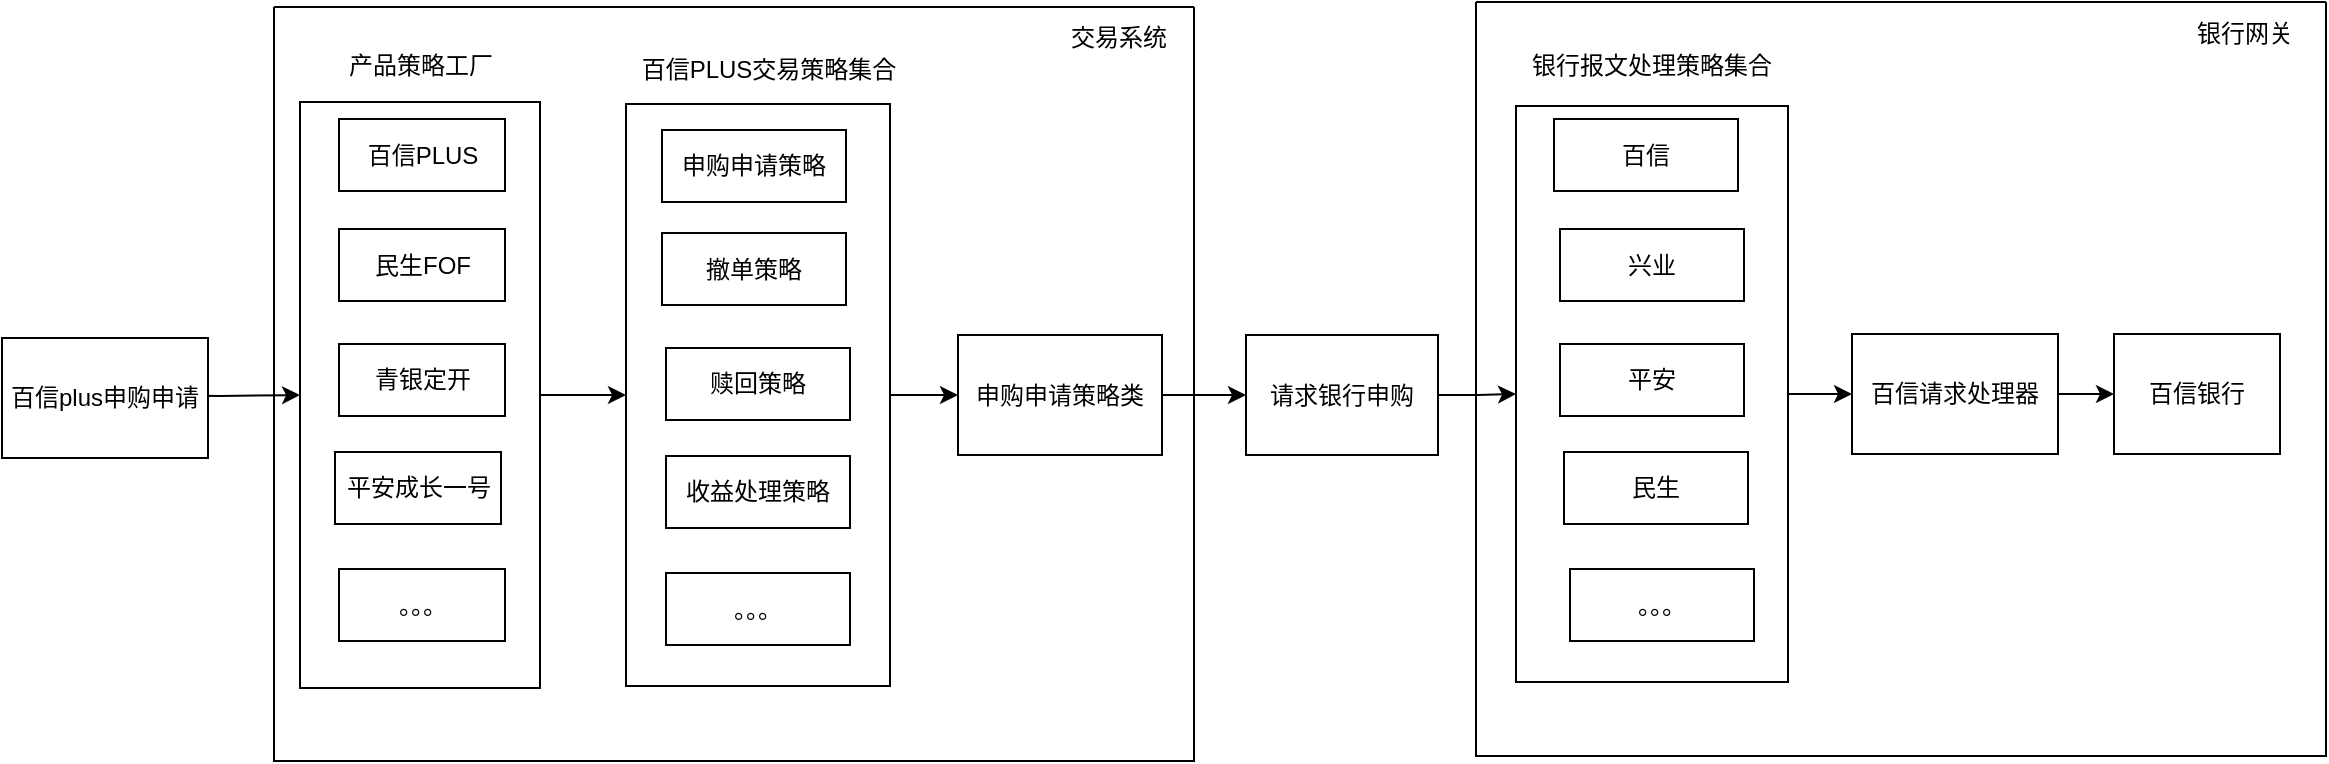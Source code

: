 <mxfile version="14.8.6" type="github">
  <diagram id="C5RBs43oDa-KdzZeNtuy" name="Page-1">
    <mxGraphModel dx="1422" dy="790" grid="0" gridSize="10" guides="1" tooltips="1" connect="1" arrows="1" fold="1" page="1" pageScale="1" pageWidth="5000" pageHeight="1920" math="0" shadow="0">
      <root>
        <mxCell id="WIyWlLk6GJQsqaUBKTNV-0" />
        <mxCell id="WIyWlLk6GJQsqaUBKTNV-1" parent="WIyWlLk6GJQsqaUBKTNV-0" />
        <mxCell id="Dr4ZRQpBwiBQjPsfkBms-7" value="" style="edgeStyle=orthogonalEdgeStyle;rounded=0;orthogonalLoop=1;jettySize=auto;html=1;" edge="1" parent="WIyWlLk6GJQsqaUBKTNV-1" target="Dr4ZRQpBwiBQjPsfkBms-6">
          <mxGeometry relative="1" as="geometry">
            <mxPoint x="145" y="288.5" as="sourcePoint" />
          </mxGeometry>
        </mxCell>
        <mxCell id="Dr4ZRQpBwiBQjPsfkBms-5" value="百信plus申购申请" style="rounded=0;whiteSpace=wrap;html=1;" vertex="1" parent="WIyWlLk6GJQsqaUBKTNV-1">
          <mxGeometry x="77" y="260" width="103" height="60" as="geometry" />
        </mxCell>
        <mxCell id="Dr4ZRQpBwiBQjPsfkBms-9" value="" style="edgeStyle=orthogonalEdgeStyle;rounded=0;orthogonalLoop=1;jettySize=auto;html=1;" edge="1" parent="WIyWlLk6GJQsqaUBKTNV-1" source="Dr4ZRQpBwiBQjPsfkBms-6" target="Dr4ZRQpBwiBQjPsfkBms-8">
          <mxGeometry relative="1" as="geometry" />
        </mxCell>
        <mxCell id="Dr4ZRQpBwiBQjPsfkBms-6" value="" style="whiteSpace=wrap;html=1;rounded=0;" vertex="1" parent="WIyWlLk6GJQsqaUBKTNV-1">
          <mxGeometry x="226" y="142" width="120" height="293" as="geometry" />
        </mxCell>
        <mxCell id="Dr4ZRQpBwiBQjPsfkBms-57" style="edgeStyle=orthogonalEdgeStyle;rounded=0;orthogonalLoop=1;jettySize=auto;html=1;entryX=0;entryY=0.5;entryDx=0;entryDy=0;" edge="1" parent="WIyWlLk6GJQsqaUBKTNV-1" source="Dr4ZRQpBwiBQjPsfkBms-8" target="Dr4ZRQpBwiBQjPsfkBms-10">
          <mxGeometry relative="1" as="geometry" />
        </mxCell>
        <mxCell id="Dr4ZRQpBwiBQjPsfkBms-8" value="&lt;div&gt;&lt;br&gt;&lt;/div&gt;&lt;div&gt;&lt;br&gt;&lt;/div&gt;" style="whiteSpace=wrap;html=1;rounded=0;" vertex="1" parent="WIyWlLk6GJQsqaUBKTNV-1">
          <mxGeometry x="389" y="143" width="132" height="291" as="geometry" />
        </mxCell>
        <mxCell id="Dr4ZRQpBwiBQjPsfkBms-10" value="申购申请策略类" style="whiteSpace=wrap;html=1;rounded=0;" vertex="1" parent="WIyWlLk6GJQsqaUBKTNV-1">
          <mxGeometry x="555" y="258.5" width="102" height="60" as="geometry" />
        </mxCell>
        <mxCell id="Dr4ZRQpBwiBQjPsfkBms-38" value="" style="edgeStyle=orthogonalEdgeStyle;rounded=0;orthogonalLoop=1;jettySize=auto;html=1;exitX=1;exitY=0.5;exitDx=0;exitDy=0;" edge="1" parent="WIyWlLk6GJQsqaUBKTNV-1" source="Dr4ZRQpBwiBQjPsfkBms-10" target="Dr4ZRQpBwiBQjPsfkBms-37">
          <mxGeometry relative="1" as="geometry">
            <mxPoint x="886" y="283" as="sourcePoint" />
          </mxGeometry>
        </mxCell>
        <mxCell id="Dr4ZRQpBwiBQjPsfkBms-14" value="&lt;div&gt;百信PLUS&lt;/div&gt;" style="rounded=0;whiteSpace=wrap;html=1;" vertex="1" parent="WIyWlLk6GJQsqaUBKTNV-1">
          <mxGeometry x="245.5" y="150.5" width="83" height="36" as="geometry" />
        </mxCell>
        <mxCell id="Dr4ZRQpBwiBQjPsfkBms-15" value="&lt;div&gt;&lt;div&gt;民生FOF&lt;/div&gt;&lt;/div&gt;" style="rounded=0;whiteSpace=wrap;html=1;" vertex="1" parent="WIyWlLk6GJQsqaUBKTNV-1">
          <mxGeometry x="245.5" y="205.5" width="83" height="36" as="geometry" />
        </mxCell>
        <mxCell id="Dr4ZRQpBwiBQjPsfkBms-16" value="&lt;div&gt;青银定开&lt;/div&gt;" style="rounded=0;whiteSpace=wrap;html=1;" vertex="1" parent="WIyWlLk6GJQsqaUBKTNV-1">
          <mxGeometry x="245.5" y="263" width="83" height="36" as="geometry" />
        </mxCell>
        <mxCell id="Dr4ZRQpBwiBQjPsfkBms-17" value="&lt;div&gt;&lt;div&gt;平安成长一号&lt;/div&gt;&lt;/div&gt;" style="rounded=0;whiteSpace=wrap;html=1;" vertex="1" parent="WIyWlLk6GJQsqaUBKTNV-1">
          <mxGeometry x="243.5" y="317" width="83" height="36" as="geometry" />
        </mxCell>
        <mxCell id="Dr4ZRQpBwiBQjPsfkBms-22" value="。。。" style="rounded=0;whiteSpace=wrap;html=1;" vertex="1" parent="WIyWlLk6GJQsqaUBKTNV-1">
          <mxGeometry x="245.5" y="375.5" width="83" height="36" as="geometry" />
        </mxCell>
        <mxCell id="Dr4ZRQpBwiBQjPsfkBms-24" value="产品策略工厂" style="text;html=1;strokeColor=none;fillColor=none;align=center;verticalAlign=middle;whiteSpace=wrap;rounded=0;" vertex="1" parent="WIyWlLk6GJQsqaUBKTNV-1">
          <mxGeometry x="240.5" y="114" width="91" height="20" as="geometry" />
        </mxCell>
        <mxCell id="Dr4ZRQpBwiBQjPsfkBms-27" value="&lt;div&gt;百信PLUS交易策略集合&lt;/div&gt;" style="text;html=1;strokeColor=none;fillColor=none;align=center;verticalAlign=middle;whiteSpace=wrap;rounded=0;" vertex="1" parent="WIyWlLk6GJQsqaUBKTNV-1">
          <mxGeometry x="395" y="116" width="131" height="20" as="geometry" />
        </mxCell>
        <mxCell id="Dr4ZRQpBwiBQjPsfkBms-29" value="申购申请策略" style="rounded=0;whiteSpace=wrap;html=1;" vertex="1" parent="WIyWlLk6GJQsqaUBKTNV-1">
          <mxGeometry x="407" y="156" width="92" height="36" as="geometry" />
        </mxCell>
        <mxCell id="Dr4ZRQpBwiBQjPsfkBms-31" value="撤单策略" style="rounded=0;whiteSpace=wrap;html=1;" vertex="1" parent="WIyWlLk6GJQsqaUBKTNV-1">
          <mxGeometry x="407" y="207.5" width="92" height="36" as="geometry" />
        </mxCell>
        <mxCell id="Dr4ZRQpBwiBQjPsfkBms-32" value="赎回策略" style="rounded=0;whiteSpace=wrap;html=1;" vertex="1" parent="WIyWlLk6GJQsqaUBKTNV-1">
          <mxGeometry x="409" y="265" width="92" height="36" as="geometry" />
        </mxCell>
        <mxCell id="Dr4ZRQpBwiBQjPsfkBms-33" value="收益处理策略" style="rounded=0;whiteSpace=wrap;html=1;" vertex="1" parent="WIyWlLk6GJQsqaUBKTNV-1">
          <mxGeometry x="409" y="319" width="92" height="36" as="geometry" />
        </mxCell>
        <mxCell id="Dr4ZRQpBwiBQjPsfkBms-35" value="。。。" style="rounded=0;whiteSpace=wrap;html=1;" vertex="1" parent="WIyWlLk6GJQsqaUBKTNV-1">
          <mxGeometry x="409" y="377.5" width="92" height="36" as="geometry" />
        </mxCell>
        <mxCell id="Dr4ZRQpBwiBQjPsfkBms-40" value="" style="edgeStyle=orthogonalEdgeStyle;rounded=0;orthogonalLoop=1;jettySize=auto;html=1;" edge="1" parent="WIyWlLk6GJQsqaUBKTNV-1" source="Dr4ZRQpBwiBQjPsfkBms-37" target="Dr4ZRQpBwiBQjPsfkBms-39">
          <mxGeometry relative="1" as="geometry" />
        </mxCell>
        <mxCell id="Dr4ZRQpBwiBQjPsfkBms-37" value="请求银行申购" style="whiteSpace=wrap;html=1;rounded=0;" vertex="1" parent="WIyWlLk6GJQsqaUBKTNV-1">
          <mxGeometry x="699" y="258.5" width="96" height="60" as="geometry" />
        </mxCell>
        <mxCell id="Dr4ZRQpBwiBQjPsfkBms-58" value="" style="edgeStyle=orthogonalEdgeStyle;rounded=0;orthogonalLoop=1;jettySize=auto;html=1;" edge="1" parent="WIyWlLk6GJQsqaUBKTNV-1" source="Dr4ZRQpBwiBQjPsfkBms-39" target="Dr4ZRQpBwiBQjPsfkBms-47">
          <mxGeometry relative="1" as="geometry" />
        </mxCell>
        <mxCell id="Dr4ZRQpBwiBQjPsfkBms-39" value="" style="whiteSpace=wrap;html=1;rounded=0;" vertex="1" parent="WIyWlLk6GJQsqaUBKTNV-1">
          <mxGeometry x="834" y="144" width="136" height="288" as="geometry" />
        </mxCell>
        <mxCell id="Dr4ZRQpBwiBQjPsfkBms-41" value="百信" style="rounded=0;whiteSpace=wrap;html=1;" vertex="1" parent="WIyWlLk6GJQsqaUBKTNV-1">
          <mxGeometry x="853" y="150.5" width="92" height="36" as="geometry" />
        </mxCell>
        <mxCell id="Dr4ZRQpBwiBQjPsfkBms-42" value="兴业" style="rounded=0;whiteSpace=wrap;html=1;" vertex="1" parent="WIyWlLk6GJQsqaUBKTNV-1">
          <mxGeometry x="856" y="205.5" width="92" height="36" as="geometry" />
        </mxCell>
        <mxCell id="Dr4ZRQpBwiBQjPsfkBms-43" value="平安" style="rounded=0;whiteSpace=wrap;html=1;" vertex="1" parent="WIyWlLk6GJQsqaUBKTNV-1">
          <mxGeometry x="856" y="263" width="92" height="36" as="geometry" />
        </mxCell>
        <mxCell id="Dr4ZRQpBwiBQjPsfkBms-44" value="民生" style="rounded=0;whiteSpace=wrap;html=1;" vertex="1" parent="WIyWlLk6GJQsqaUBKTNV-1">
          <mxGeometry x="858" y="317" width="92" height="36" as="geometry" />
        </mxCell>
        <mxCell id="Dr4ZRQpBwiBQjPsfkBms-45" value="。。。" style="rounded=0;whiteSpace=wrap;html=1;" vertex="1" parent="WIyWlLk6GJQsqaUBKTNV-1">
          <mxGeometry x="861" y="375.5" width="92" height="36" as="geometry" />
        </mxCell>
        <mxCell id="Dr4ZRQpBwiBQjPsfkBms-46" value="银行报文处理策略集合" style="text;html=1;strokeColor=none;fillColor=none;align=center;verticalAlign=middle;whiteSpace=wrap;rounded=0;" vertex="1" parent="WIyWlLk6GJQsqaUBKTNV-1">
          <mxGeometry x="837" y="114" width="130" height="20" as="geometry" />
        </mxCell>
        <mxCell id="Dr4ZRQpBwiBQjPsfkBms-50" value="" style="edgeStyle=orthogonalEdgeStyle;rounded=0;orthogonalLoop=1;jettySize=auto;html=1;" edge="1" parent="WIyWlLk6GJQsqaUBKTNV-1" source="Dr4ZRQpBwiBQjPsfkBms-47" target="Dr4ZRQpBwiBQjPsfkBms-49">
          <mxGeometry relative="1" as="geometry" />
        </mxCell>
        <mxCell id="Dr4ZRQpBwiBQjPsfkBms-47" value="百信请求处理器" style="whiteSpace=wrap;html=1;rounded=0;" vertex="1" parent="WIyWlLk6GJQsqaUBKTNV-1">
          <mxGeometry x="1002" y="258" width="103" height="60" as="geometry" />
        </mxCell>
        <mxCell id="Dr4ZRQpBwiBQjPsfkBms-49" value="百信银行" style="whiteSpace=wrap;html=1;rounded=0;" vertex="1" parent="WIyWlLk6GJQsqaUBKTNV-1">
          <mxGeometry x="1133" y="258" width="83" height="60" as="geometry" />
        </mxCell>
        <mxCell id="Dr4ZRQpBwiBQjPsfkBms-59" value="" style="swimlane;startSize=0;" vertex="1" parent="WIyWlLk6GJQsqaUBKTNV-1">
          <mxGeometry x="213" y="94.5" width="460" height="377" as="geometry" />
        </mxCell>
        <mxCell id="Dr4ZRQpBwiBQjPsfkBms-61" value="交易系统" style="text;html=1;strokeColor=none;fillColor=none;align=center;verticalAlign=middle;whiteSpace=wrap;rounded=0;" vertex="1" parent="Dr4ZRQpBwiBQjPsfkBms-59">
          <mxGeometry x="392" y="5.5" width="61" height="20" as="geometry" />
        </mxCell>
        <mxCell id="Dr4ZRQpBwiBQjPsfkBms-60" value="" style="swimlane;startSize=0;" vertex="1" parent="WIyWlLk6GJQsqaUBKTNV-1">
          <mxGeometry x="814" y="92" width="425" height="377" as="geometry" />
        </mxCell>
        <mxCell id="Dr4ZRQpBwiBQjPsfkBms-62" value="银行网关" style="text;html=1;strokeColor=none;fillColor=none;align=center;verticalAlign=middle;whiteSpace=wrap;rounded=0;" vertex="1" parent="Dr4ZRQpBwiBQjPsfkBms-60">
          <mxGeometry x="354" y="6" width="61" height="20" as="geometry" />
        </mxCell>
      </root>
    </mxGraphModel>
  </diagram>
</mxfile>

